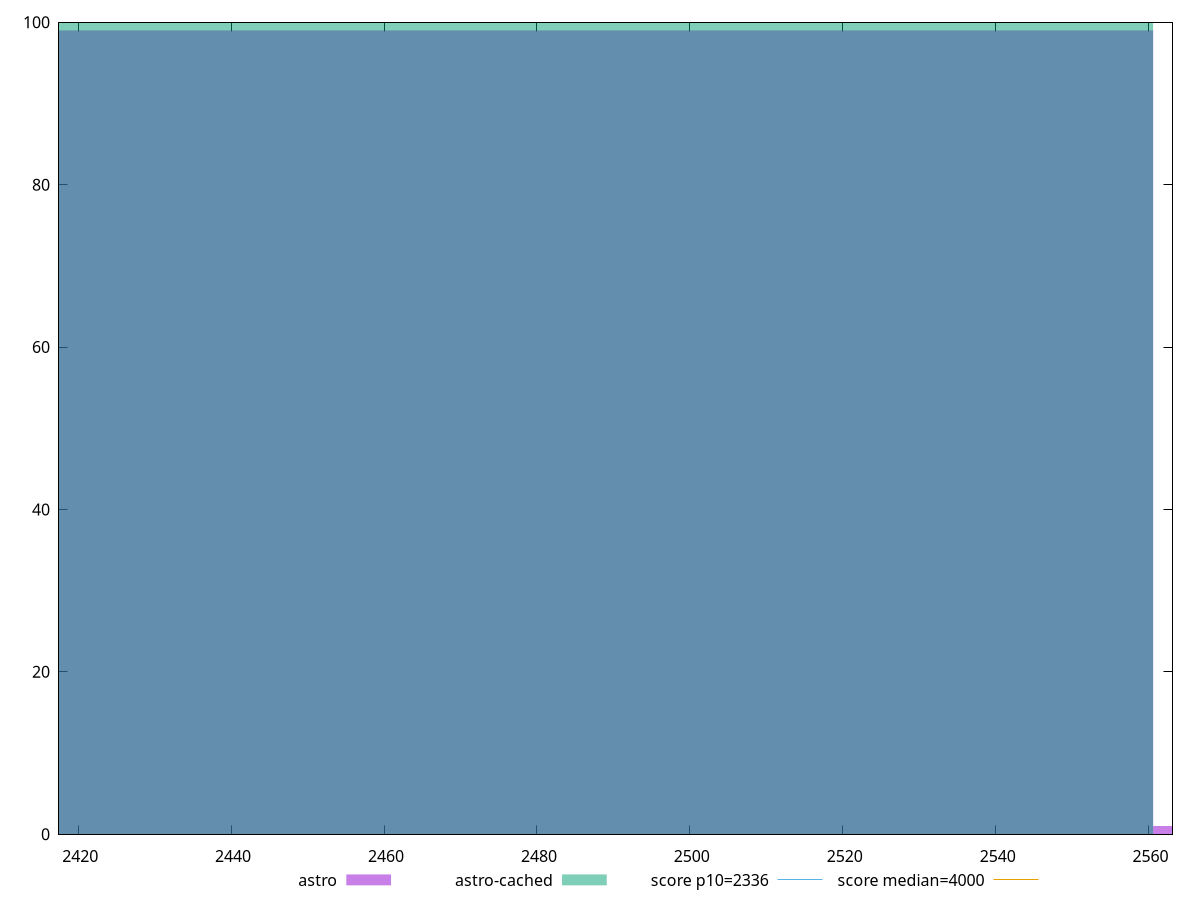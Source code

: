 reset

$astro <<EOF
2487.437034522693 99
2633.7568600828517 1
EOF

$astroCached <<EOF
2487.437034522693 100
EOF

set key outside below
set boxwidth 146.31982556015842
set xrange [2417.4900000000002:2563.1319999999996]
set yrange [0:100]
set trange [0:100]
set style fill transparent solid 0.5 noborder

set parametric
set terminal svg size 640, 500 enhanced background rgb 'white'
set output "reports/report_00033_2021-03-01T14-23-16.841Z/first-contentful-paint/comparison/histogram/0_vs_1.svg"

plot $astro title "astro" with boxes, \
     $astroCached title "astro-cached" with boxes, \
     2336,t title "score p10=2336", \
     4000,t title "score median=4000"

reset
